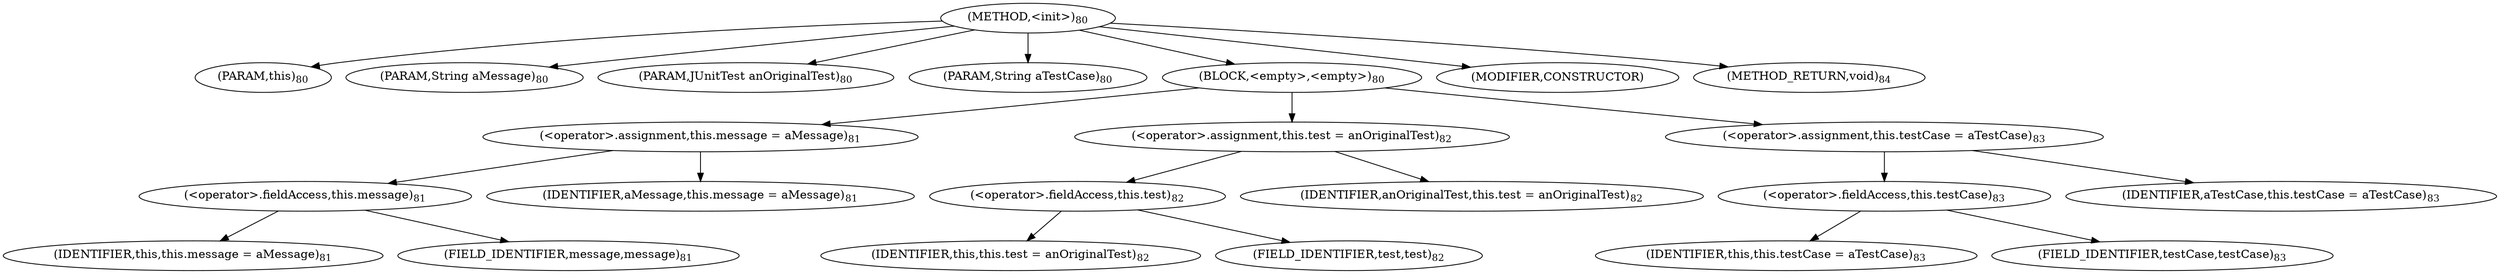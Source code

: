 digraph "&lt;init&gt;" {  
"137" [label = <(METHOD,&lt;init&gt;)<SUB>80</SUB>> ]
"138" [label = <(PARAM,this)<SUB>80</SUB>> ]
"139" [label = <(PARAM,String aMessage)<SUB>80</SUB>> ]
"140" [label = <(PARAM,JUnitTest anOriginalTest)<SUB>80</SUB>> ]
"141" [label = <(PARAM,String aTestCase)<SUB>80</SUB>> ]
"142" [label = <(BLOCK,&lt;empty&gt;,&lt;empty&gt;)<SUB>80</SUB>> ]
"143" [label = <(&lt;operator&gt;.assignment,this.message = aMessage)<SUB>81</SUB>> ]
"144" [label = <(&lt;operator&gt;.fieldAccess,this.message)<SUB>81</SUB>> ]
"145" [label = <(IDENTIFIER,this,this.message = aMessage)<SUB>81</SUB>> ]
"146" [label = <(FIELD_IDENTIFIER,message,message)<SUB>81</SUB>> ]
"147" [label = <(IDENTIFIER,aMessage,this.message = aMessage)<SUB>81</SUB>> ]
"148" [label = <(&lt;operator&gt;.assignment,this.test = anOriginalTest)<SUB>82</SUB>> ]
"149" [label = <(&lt;operator&gt;.fieldAccess,this.test)<SUB>82</SUB>> ]
"150" [label = <(IDENTIFIER,this,this.test = anOriginalTest)<SUB>82</SUB>> ]
"151" [label = <(FIELD_IDENTIFIER,test,test)<SUB>82</SUB>> ]
"152" [label = <(IDENTIFIER,anOriginalTest,this.test = anOriginalTest)<SUB>82</SUB>> ]
"153" [label = <(&lt;operator&gt;.assignment,this.testCase = aTestCase)<SUB>83</SUB>> ]
"154" [label = <(&lt;operator&gt;.fieldAccess,this.testCase)<SUB>83</SUB>> ]
"155" [label = <(IDENTIFIER,this,this.testCase = aTestCase)<SUB>83</SUB>> ]
"156" [label = <(FIELD_IDENTIFIER,testCase,testCase)<SUB>83</SUB>> ]
"157" [label = <(IDENTIFIER,aTestCase,this.testCase = aTestCase)<SUB>83</SUB>> ]
"158" [label = <(MODIFIER,CONSTRUCTOR)> ]
"159" [label = <(METHOD_RETURN,void)<SUB>84</SUB>> ]
  "137" -> "138" 
  "137" -> "139" 
  "137" -> "140" 
  "137" -> "141" 
  "137" -> "142" 
  "137" -> "158" 
  "137" -> "159" 
  "142" -> "143" 
  "142" -> "148" 
  "142" -> "153" 
  "143" -> "144" 
  "143" -> "147" 
  "144" -> "145" 
  "144" -> "146" 
  "148" -> "149" 
  "148" -> "152" 
  "149" -> "150" 
  "149" -> "151" 
  "153" -> "154" 
  "153" -> "157" 
  "154" -> "155" 
  "154" -> "156" 
}

